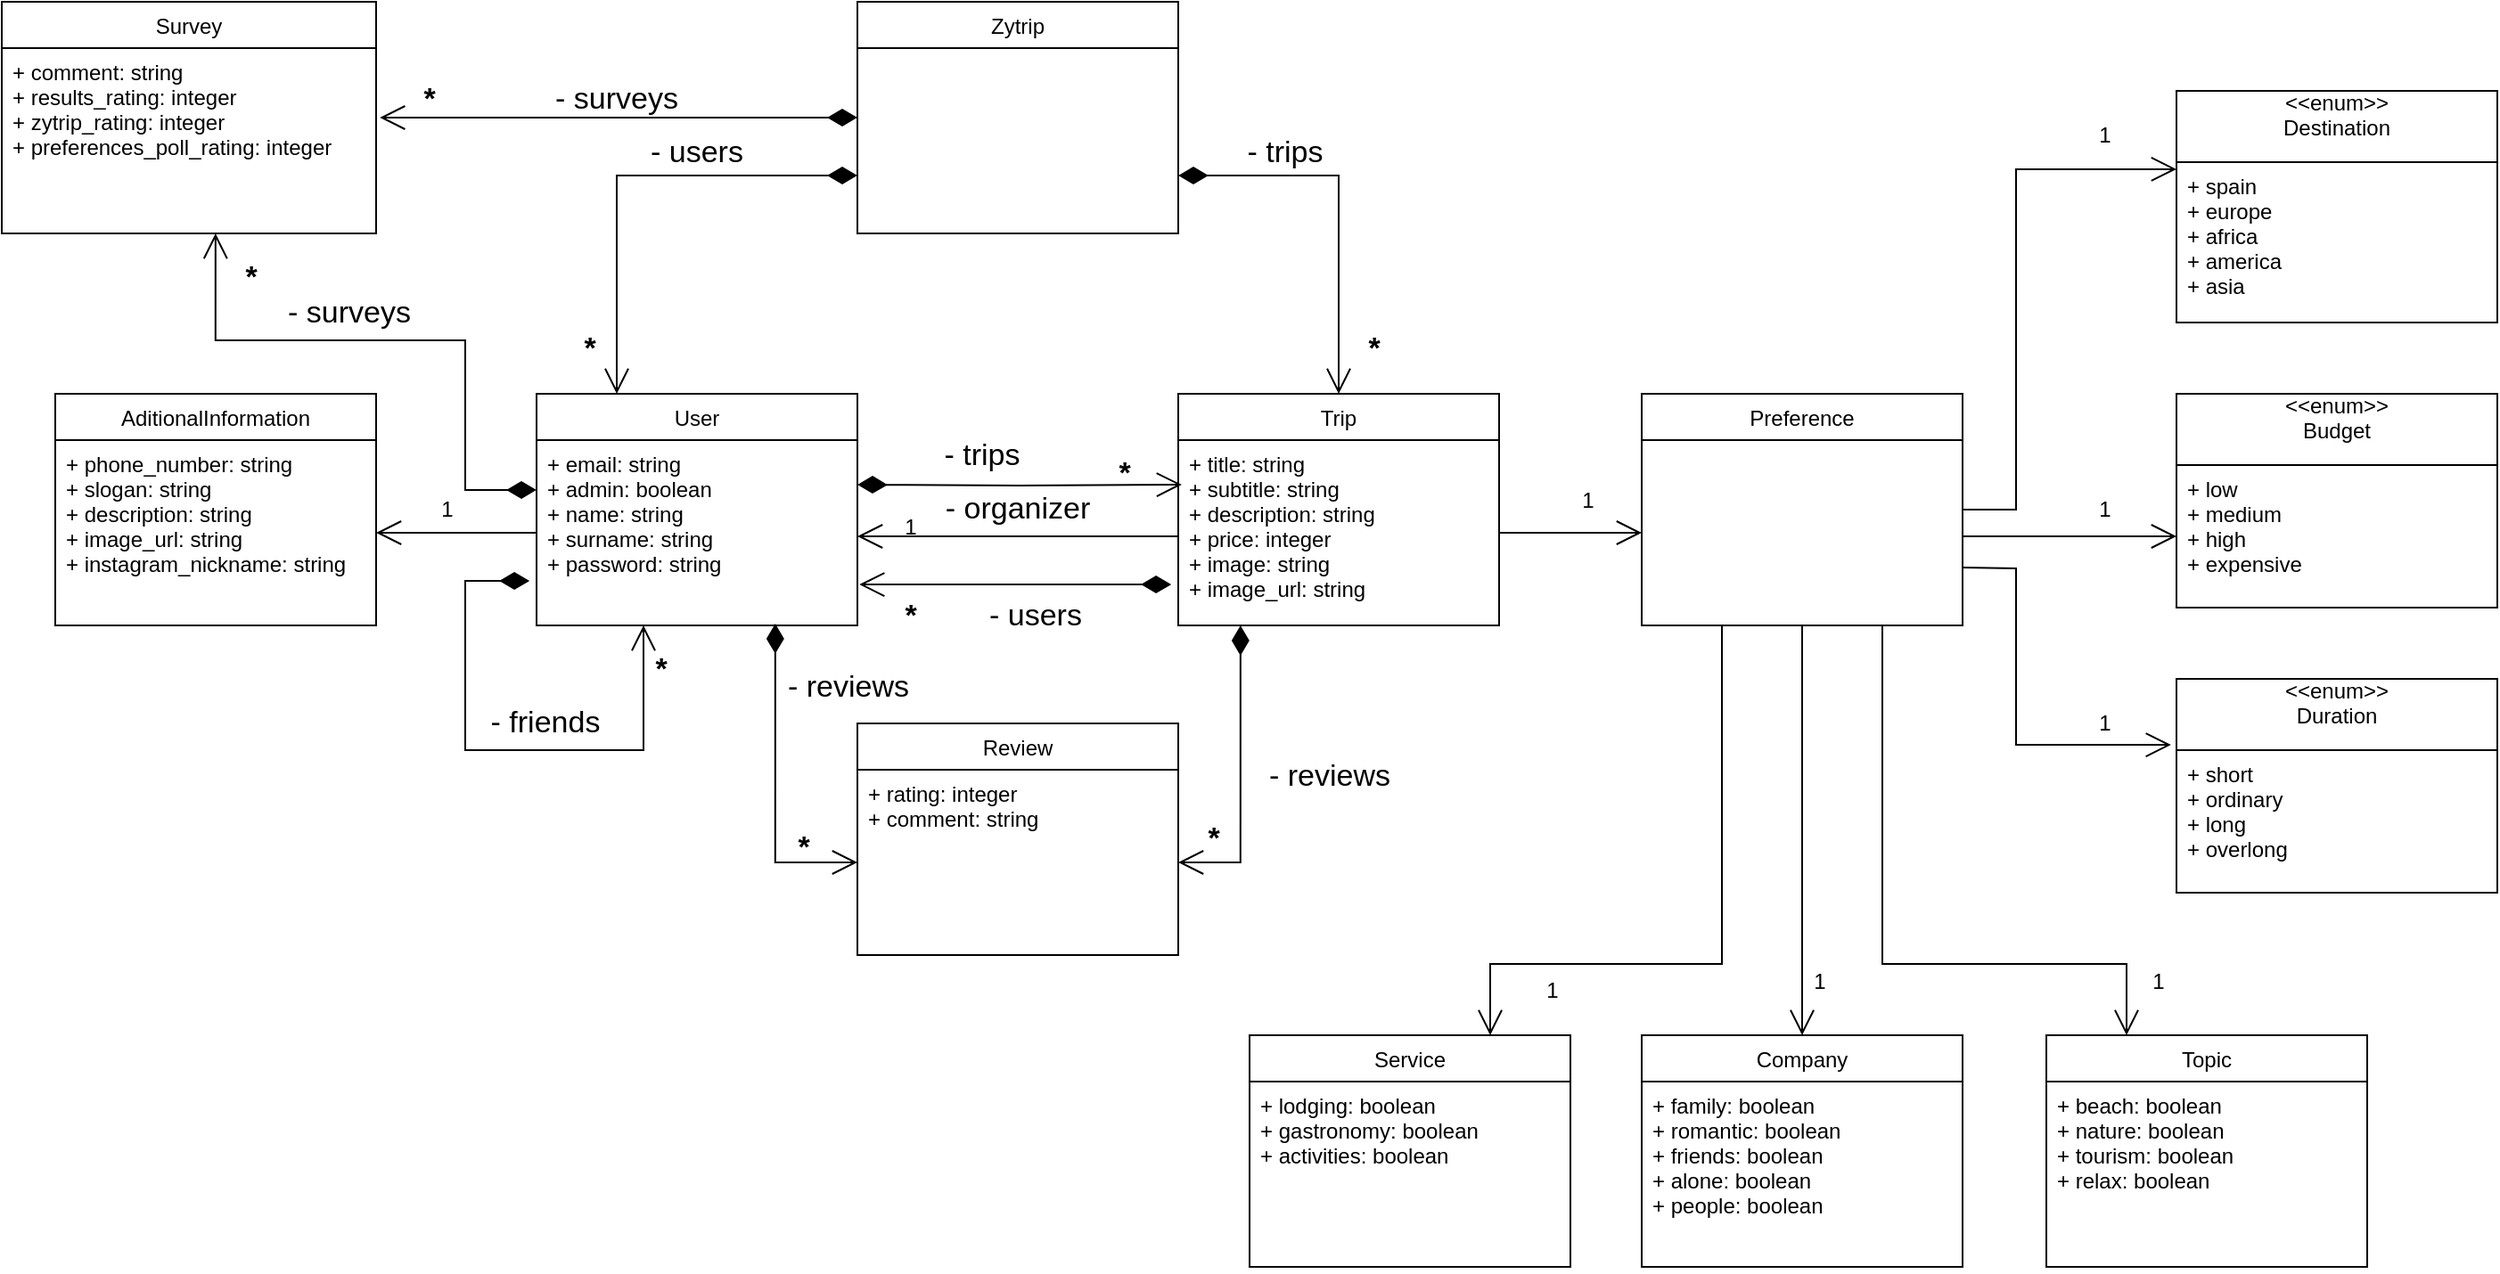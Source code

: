 <mxfile version="20.8.3" type="device"><diagram id="C5RBs43oDa-KdzZeNtuy" name="Page-1"><mxGraphModel dx="2189" dy="795" grid="1" gridSize="10" guides="1" tooltips="1" connect="1" arrows="1" fold="1" page="1" pageScale="1" pageWidth="827" pageHeight="1169" math="0" shadow="0"><root><mxCell id="WIyWlLk6GJQsqaUBKTNV-0"/><mxCell id="WIyWlLk6GJQsqaUBKTNV-1" parent="WIyWlLk6GJQsqaUBKTNV-0"/><mxCell id="a9FR2NOy5jyZZxXYOEUQ-5" value="User" style="swimlane;fontStyle=0;childLayout=stackLayout;horizontal=1;startSize=26;fillColor=none;horizontalStack=0;resizeParent=1;resizeParentMax=0;resizeLast=0;collapsible=1;marginBottom=0;" vertex="1" parent="WIyWlLk6GJQsqaUBKTNV-1"><mxGeometry x="-20" y="240" width="180" height="130" as="geometry"/></mxCell><mxCell id="a9FR2NOy5jyZZxXYOEUQ-6" value="+ email: string&#xA;+ admin: boolean&#xA;+ name: string&#xA;+ surname: string&#xA;+ password: string&#xA;&#xA;&#xA;&#xA;" style="text;strokeColor=none;fillColor=none;align=left;verticalAlign=top;spacingLeft=4;spacingRight=4;overflow=hidden;rotatable=0;points=[[0,0.5],[1,0.5]];portConstraint=eastwest;" vertex="1" parent="a9FR2NOy5jyZZxXYOEUQ-5"><mxGeometry y="26" width="180" height="104" as="geometry"/></mxCell><mxCell id="a9FR2NOy5jyZZxXYOEUQ-92" value="" style="endArrow=open;html=1;endSize=12;startArrow=diamondThin;startSize=14;startFill=1;edgeStyle=orthogonalEdgeStyle;align=left;verticalAlign=bottom;rounded=0;fontSize=17;exitX=-0.022;exitY=0.76;exitDx=0;exitDy=0;exitPerimeter=0;" edge="1" parent="a9FR2NOy5jyZZxXYOEUQ-5" source="a9FR2NOy5jyZZxXYOEUQ-6" target="a9FR2NOy5jyZZxXYOEUQ-6"><mxGeometry x="-0.129" y="-188" relative="1" as="geometry"><mxPoint x="-80" y="200" as="sourcePoint"/><mxPoint x="80" y="200" as="targetPoint"/><Array as="points"><mxPoint x="-40" y="105"/><mxPoint x="-40" y="200"/><mxPoint x="60" y="200"/></Array><mxPoint x="-170" y="-108" as="offset"/></mxGeometry></mxCell><mxCell id="a9FR2NOy5jyZZxXYOEUQ-9" value="Trip" style="swimlane;fontStyle=0;childLayout=stackLayout;horizontal=1;startSize=26;fillColor=none;horizontalStack=0;resizeParent=1;resizeParentMax=0;resizeLast=0;collapsible=1;marginBottom=0;" vertex="1" parent="WIyWlLk6GJQsqaUBKTNV-1"><mxGeometry x="340" y="240" width="180" height="130" as="geometry"/></mxCell><mxCell id="a9FR2NOy5jyZZxXYOEUQ-10" value="+ title: string&#xA;+ subtitle: string&#xA;+ description: string&#xA;+ price: integer&#xA;+ image: string&#xA;+ image_url: string&#xA;&#xA;&#xA;&#xA;" style="text;strokeColor=none;fillColor=none;align=left;verticalAlign=top;spacingLeft=4;spacingRight=4;overflow=hidden;rotatable=0;points=[[0,0.5],[1,0.5]];portConstraint=eastwest;" vertex="1" parent="a9FR2NOy5jyZZxXYOEUQ-9"><mxGeometry y="26" width="180" height="104" as="geometry"/></mxCell><mxCell id="a9FR2NOy5jyZZxXYOEUQ-11" value="AditionalInformation" style="swimlane;fontStyle=0;childLayout=stackLayout;horizontal=1;startSize=26;fillColor=none;horizontalStack=0;resizeParent=1;resizeParentMax=0;resizeLast=0;collapsible=1;marginBottom=0;" vertex="1" parent="WIyWlLk6GJQsqaUBKTNV-1"><mxGeometry x="-290" y="240" width="180" height="130" as="geometry"/></mxCell><mxCell id="a9FR2NOy5jyZZxXYOEUQ-12" value="+ phone_number: string&#xA;+ slogan: string&#xA;+ description: string&#xA;+ image_url: string&#xA;+ instagram_nickname: string&#xA;&#xA;&#xA;&#xA;&#xA;" style="text;strokeColor=none;fillColor=none;align=left;verticalAlign=top;spacingLeft=4;spacingRight=4;overflow=hidden;rotatable=0;points=[[0,0.5],[1,0.5]];portConstraint=eastwest;" vertex="1" parent="a9FR2NOy5jyZZxXYOEUQ-11"><mxGeometry y="26" width="180" height="104" as="geometry"/></mxCell><mxCell id="a9FR2NOy5jyZZxXYOEUQ-13" value="Company" style="swimlane;fontStyle=0;childLayout=stackLayout;horizontal=1;startSize=26;fillColor=none;horizontalStack=0;resizeParent=1;resizeParentMax=0;resizeLast=0;collapsible=1;marginBottom=0;" vertex="1" parent="WIyWlLk6GJQsqaUBKTNV-1"><mxGeometry x="600" y="600" width="180" height="130" as="geometry"/></mxCell><mxCell id="a9FR2NOy5jyZZxXYOEUQ-14" value="+ family: boolean&#xA;+ romantic: boolean&#xA;+ friends: boolean&#xA;+ alone: boolean&#xA;+ people: boolean&#xA;" style="text;strokeColor=none;fillColor=none;align=left;verticalAlign=top;spacingLeft=4;spacingRight=4;overflow=hidden;rotatable=0;points=[[0,0.5],[1,0.5]];portConstraint=eastwest;" vertex="1" parent="a9FR2NOy5jyZZxXYOEUQ-13"><mxGeometry y="26" width="180" height="104" as="geometry"/></mxCell><mxCell id="a9FR2NOy5jyZZxXYOEUQ-15" value="Preference" style="swimlane;fontStyle=0;childLayout=stackLayout;horizontal=1;startSize=26;fillColor=none;horizontalStack=0;resizeParent=1;resizeParentMax=0;resizeLast=0;collapsible=1;marginBottom=0;" vertex="1" parent="WIyWlLk6GJQsqaUBKTNV-1"><mxGeometry x="600" y="240" width="180" height="130" as="geometry"/></mxCell><mxCell id="a9FR2NOy5jyZZxXYOEUQ-20" value="&lt;&lt;enum&gt;&gt;&#xA;Destination&#xA;" style="swimlane;fontStyle=0;childLayout=stackLayout;horizontal=1;startSize=40;fillColor=none;horizontalStack=0;resizeParent=1;resizeParentMax=0;resizeLast=0;collapsible=1;marginBottom=0;" vertex="1" parent="WIyWlLk6GJQsqaUBKTNV-1"><mxGeometry x="900" y="70" width="180" height="130" as="geometry"/></mxCell><mxCell id="a9FR2NOy5jyZZxXYOEUQ-21" value="+ spain&#xA;+ europe&#xA;+ africa&#xA;+ america&#xA;+ asia&#xA;&#xA;" style="text;strokeColor=none;fillColor=none;align=left;verticalAlign=top;spacingLeft=4;spacingRight=4;overflow=hidden;rotatable=0;points=[[0,0.5],[1,0.5]];portConstraint=eastwest;" vertex="1" parent="a9FR2NOy5jyZZxXYOEUQ-20"><mxGeometry y="40" width="180" height="90" as="geometry"/></mxCell><mxCell id="a9FR2NOy5jyZZxXYOEUQ-22" value="&lt;&lt;enum&gt;&gt;&#xA;Budget&#xA;" style="swimlane;fontStyle=0;childLayout=stackLayout;horizontal=1;startSize=40;fillColor=none;horizontalStack=0;resizeParent=1;resizeParentMax=0;resizeLast=0;collapsible=1;marginBottom=0;" vertex="1" parent="WIyWlLk6GJQsqaUBKTNV-1"><mxGeometry x="900" y="240" width="180" height="120" as="geometry"/></mxCell><mxCell id="a9FR2NOy5jyZZxXYOEUQ-23" value="+ low&#xA;+ medium&#xA;+ high&#xA;+ expensive&#xA;&#xA;&#xA;" style="text;strokeColor=none;fillColor=none;align=left;verticalAlign=top;spacingLeft=4;spacingRight=4;overflow=hidden;rotatable=0;points=[[0,0.5],[1,0.5]];portConstraint=eastwest;" vertex="1" parent="a9FR2NOy5jyZZxXYOEUQ-22"><mxGeometry y="40" width="180" height="80" as="geometry"/></mxCell><mxCell id="a9FR2NOy5jyZZxXYOEUQ-24" value="&lt;&lt;enum&gt;&gt;&#xA;Duration&#xA;" style="swimlane;fontStyle=0;childLayout=stackLayout;horizontal=1;startSize=40;fillColor=none;horizontalStack=0;resizeParent=1;resizeParentMax=0;resizeLast=0;collapsible=1;marginBottom=0;" vertex="1" parent="WIyWlLk6GJQsqaUBKTNV-1"><mxGeometry x="900" y="400" width="180" height="120" as="geometry"/></mxCell><mxCell id="a9FR2NOy5jyZZxXYOEUQ-25" value="+ short&#xA;+ ordinary&#xA;+ long&#xA;+ overlong&#xA;" style="text;strokeColor=none;fillColor=none;align=left;verticalAlign=top;spacingLeft=4;spacingRight=4;overflow=hidden;rotatable=0;points=[[0,0.5],[1,0.5]];portConstraint=eastwest;" vertex="1" parent="a9FR2NOy5jyZZxXYOEUQ-24"><mxGeometry y="40" width="180" height="80" as="geometry"/></mxCell><mxCell id="a9FR2NOy5jyZZxXYOEUQ-28" value="" style="endArrow=open;endFill=1;endSize=12;html=1;rounded=0;exitX=1;exitY=0.75;exitDx=0;exitDy=0;entryX=-0.017;entryY=-0.037;entryDx=0;entryDy=0;entryPerimeter=0;" edge="1" parent="WIyWlLk6GJQsqaUBKTNV-1" source="a9FR2NOy5jyZZxXYOEUQ-15" target="a9FR2NOy5jyZZxXYOEUQ-25"><mxGeometry width="160" relative="1" as="geometry"><mxPoint x="330" y="440" as="sourcePoint"/><mxPoint x="490" y="440" as="targetPoint"/><Array as="points"><mxPoint x="810" y="338"/><mxPoint x="810" y="437"/></Array></mxGeometry></mxCell><mxCell id="a9FR2NOy5jyZZxXYOEUQ-30" value="" style="endArrow=open;endFill=1;endSize=12;html=1;rounded=0;entryX=0;entryY=0.044;entryDx=0;entryDy=0;entryPerimeter=0;exitX=1;exitY=0.5;exitDx=0;exitDy=0;" edge="1" parent="WIyWlLk6GJQsqaUBKTNV-1" source="a9FR2NOy5jyZZxXYOEUQ-15" target="a9FR2NOy5jyZZxXYOEUQ-21"><mxGeometry width="160" relative="1" as="geometry"><mxPoint x="780" y="420" as="sourcePoint"/><mxPoint x="490" y="440" as="targetPoint"/><Array as="points"><mxPoint x="810" y="305"/><mxPoint x="810" y="114"/></Array></mxGeometry></mxCell><mxCell id="a9FR2NOy5jyZZxXYOEUQ-32" value="" style="endArrow=open;endFill=1;endSize=12;html=1;rounded=0;entryX=0;entryY=0.5;entryDx=0;entryDy=0;" edge="1" parent="WIyWlLk6GJQsqaUBKTNV-1" target="a9FR2NOy5jyZZxXYOEUQ-23"><mxGeometry width="160" relative="1" as="geometry"><mxPoint x="780" y="320" as="sourcePoint"/><mxPoint x="490" y="440" as="targetPoint"/><Array as="points"/></mxGeometry></mxCell><mxCell id="a9FR2NOy5jyZZxXYOEUQ-33" value="Topic" style="swimlane;fontStyle=0;childLayout=stackLayout;horizontal=1;startSize=26;fillColor=none;horizontalStack=0;resizeParent=1;resizeParentMax=0;resizeLast=0;collapsible=1;marginBottom=0;" vertex="1" parent="WIyWlLk6GJQsqaUBKTNV-1"><mxGeometry x="827" y="600" width="180" height="130" as="geometry"/></mxCell><mxCell id="a9FR2NOy5jyZZxXYOEUQ-34" value="+ beach: boolean&#xA;+ nature: boolean&#xA;+ tourism: boolean&#xA;+ relax: boolean&#xA;" style="text;strokeColor=none;fillColor=none;align=left;verticalAlign=top;spacingLeft=4;spacingRight=4;overflow=hidden;rotatable=0;points=[[0,0.5],[1,0.5]];portConstraint=eastwest;" vertex="1" parent="a9FR2NOy5jyZZxXYOEUQ-33"><mxGeometry y="26" width="180" height="104" as="geometry"/></mxCell><mxCell id="a9FR2NOy5jyZZxXYOEUQ-35" value="Service" style="swimlane;fontStyle=0;childLayout=stackLayout;horizontal=1;startSize=26;fillColor=none;horizontalStack=0;resizeParent=1;resizeParentMax=0;resizeLast=0;collapsible=1;marginBottom=0;" vertex="1" parent="WIyWlLk6GJQsqaUBKTNV-1"><mxGeometry x="380" y="600" width="180" height="130" as="geometry"/></mxCell><mxCell id="a9FR2NOy5jyZZxXYOEUQ-36" value="+ lodging: boolean&#xA;+ gastronomy: boolean&#xA;+ activities: boolean&#xA;" style="text;strokeColor=none;fillColor=none;align=left;verticalAlign=top;spacingLeft=4;spacingRight=4;overflow=hidden;rotatable=0;points=[[0,0.5],[1,0.5]];portConstraint=eastwest;" vertex="1" parent="a9FR2NOy5jyZZxXYOEUQ-35"><mxGeometry y="26" width="180" height="104" as="geometry"/></mxCell><mxCell id="a9FR2NOy5jyZZxXYOEUQ-37" value="" style="endArrow=open;endFill=1;endSize=12;html=1;rounded=0;exitX=0.5;exitY=1;exitDx=0;exitDy=0;" edge="1" parent="WIyWlLk6GJQsqaUBKTNV-1" source="a9FR2NOy5jyZZxXYOEUQ-15" target="a9FR2NOy5jyZZxXYOEUQ-13"><mxGeometry width="160" relative="1" as="geometry"><mxPoint x="580" y="440" as="sourcePoint"/><mxPoint x="490" y="440" as="targetPoint"/></mxGeometry></mxCell><mxCell id="a9FR2NOy5jyZZxXYOEUQ-38" value="" style="endArrow=open;endFill=1;endSize=12;html=1;rounded=0;exitX=0.25;exitY=1;exitDx=0;exitDy=0;entryX=0.75;entryY=0;entryDx=0;entryDy=0;" edge="1" parent="WIyWlLk6GJQsqaUBKTNV-1" source="a9FR2NOy5jyZZxXYOEUQ-15" target="a9FR2NOy5jyZZxXYOEUQ-35"><mxGeometry width="160" relative="1" as="geometry"><mxPoint x="330" y="440" as="sourcePoint"/><mxPoint x="490" y="440" as="targetPoint"/><Array as="points"><mxPoint x="645" y="560"/><mxPoint x="515" y="560"/></Array></mxGeometry></mxCell><mxCell id="a9FR2NOy5jyZZxXYOEUQ-39" value="" style="endArrow=open;endFill=1;endSize=12;html=1;rounded=0;exitX=0.75;exitY=1;exitDx=0;exitDy=0;entryX=0.25;entryY=0;entryDx=0;entryDy=0;" edge="1" parent="WIyWlLk6GJQsqaUBKTNV-1" source="a9FR2NOy5jyZZxXYOEUQ-15" target="a9FR2NOy5jyZZxXYOEUQ-33"><mxGeometry width="160" relative="1" as="geometry"><mxPoint x="330" y="440" as="sourcePoint"/><mxPoint x="490" y="440" as="targetPoint"/><Array as="points"><mxPoint x="735" y="560"/><mxPoint x="872" y="560"/></Array></mxGeometry></mxCell><mxCell id="a9FR2NOy5jyZZxXYOEUQ-41" value="1" style="text;html=1;strokeColor=none;fillColor=none;align=center;verticalAlign=middle;whiteSpace=wrap;rounded=0;" vertex="1" parent="WIyWlLk6GJQsqaUBKTNV-1"><mxGeometry x="520" y="560" width="60" height="30" as="geometry"/></mxCell><mxCell id="a9FR2NOy5jyZZxXYOEUQ-43" value="1" style="text;html=1;strokeColor=none;fillColor=none;align=center;verticalAlign=middle;whiteSpace=wrap;rounded=0;" vertex="1" parent="WIyWlLk6GJQsqaUBKTNV-1"><mxGeometry x="670" y="555" width="60" height="30" as="geometry"/></mxCell><mxCell id="a9FR2NOy5jyZZxXYOEUQ-44" value="1" style="text;html=1;strokeColor=none;fillColor=none;align=center;verticalAlign=middle;whiteSpace=wrap;rounded=0;" vertex="1" parent="WIyWlLk6GJQsqaUBKTNV-1"><mxGeometry x="860" y="555" width="60" height="30" as="geometry"/></mxCell><mxCell id="a9FR2NOy5jyZZxXYOEUQ-46" value="1" style="text;html=1;strokeColor=none;fillColor=none;align=center;verticalAlign=middle;whiteSpace=wrap;rounded=0;" vertex="1" parent="WIyWlLk6GJQsqaUBKTNV-1"><mxGeometry x="830" y="410" width="60" height="30" as="geometry"/></mxCell><mxCell id="a9FR2NOy5jyZZxXYOEUQ-47" value="1" style="text;html=1;strokeColor=none;fillColor=none;align=center;verticalAlign=middle;whiteSpace=wrap;rounded=0;" vertex="1" parent="WIyWlLk6GJQsqaUBKTNV-1"><mxGeometry x="830" y="290" width="60" height="30" as="geometry"/></mxCell><mxCell id="a9FR2NOy5jyZZxXYOEUQ-48" value="1" style="text;html=1;strokeColor=none;fillColor=none;align=center;verticalAlign=middle;whiteSpace=wrap;rounded=0;" vertex="1" parent="WIyWlLk6GJQsqaUBKTNV-1"><mxGeometry x="830" y="80" width="60" height="30" as="geometry"/></mxCell><mxCell id="a9FR2NOy5jyZZxXYOEUQ-51" value="" style="endArrow=open;endFill=1;endSize=12;html=1;rounded=0;exitX=1;exitY=0.5;exitDx=0;exitDy=0;" edge="1" parent="WIyWlLk6GJQsqaUBKTNV-1" source="a9FR2NOy5jyZZxXYOEUQ-10"><mxGeometry width="160" relative="1" as="geometry"><mxPoint x="330" y="440" as="sourcePoint"/><mxPoint x="600" y="318" as="targetPoint"/></mxGeometry></mxCell><mxCell id="a9FR2NOy5jyZZxXYOEUQ-52" value="1" style="text;html=1;strokeColor=none;fillColor=none;align=center;verticalAlign=middle;whiteSpace=wrap;rounded=0;" vertex="1" parent="WIyWlLk6GJQsqaUBKTNV-1"><mxGeometry x="540" y="285" width="60" height="30" as="geometry"/></mxCell><mxCell id="a9FR2NOy5jyZZxXYOEUQ-54" value="" style="endArrow=open;endFill=1;endSize=12;html=1;rounded=0;exitX=0;exitY=0.5;exitDx=0;exitDy=0;entryX=1;entryY=0.5;entryDx=0;entryDy=0;" edge="1" parent="WIyWlLk6GJQsqaUBKTNV-1" source="a9FR2NOy5jyZZxXYOEUQ-6" target="a9FR2NOy5jyZZxXYOEUQ-12"><mxGeometry width="160" relative="1" as="geometry"><mxPoint x="-50" y="470" as="sourcePoint"/><mxPoint x="110" y="470" as="targetPoint"/></mxGeometry></mxCell><mxCell id="a9FR2NOy5jyZZxXYOEUQ-55" value="1" style="text;html=1;strokeColor=none;fillColor=none;align=center;verticalAlign=middle;whiteSpace=wrap;rounded=0;" vertex="1" parent="WIyWlLk6GJQsqaUBKTNV-1"><mxGeometry x="-100" y="290" width="60" height="30" as="geometry"/></mxCell><mxCell id="a9FR2NOy5jyZZxXYOEUQ-56" value="Zytrip" style="swimlane;fontStyle=0;childLayout=stackLayout;horizontal=1;startSize=26;fillColor=none;horizontalStack=0;resizeParent=1;resizeParentMax=0;resizeLast=0;collapsible=1;marginBottom=0;" vertex="1" parent="WIyWlLk6GJQsqaUBKTNV-1"><mxGeometry x="160" y="20" width="180" height="130" as="geometry"/></mxCell><mxCell id="a9FR2NOy5jyZZxXYOEUQ-60" value="" style="endArrow=open;html=1;endSize=12;startArrow=diamondThin;startSize=14;startFill=1;edgeStyle=orthogonalEdgeStyle;align=left;verticalAlign=bottom;rounded=0;exitX=1;exitY=0.75;exitDx=0;exitDy=0;entryX=0.5;entryY=0;entryDx=0;entryDy=0;" edge="1" parent="WIyWlLk6GJQsqaUBKTNV-1" source="a9FR2NOy5jyZZxXYOEUQ-56" target="a9FR2NOy5jyZZxXYOEUQ-9"><mxGeometry x="-0.153" y="52" relative="1" as="geometry"><mxPoint x="330" y="350" as="sourcePoint"/><mxPoint x="490" y="350" as="targetPoint"/><mxPoint x="-32" y="-47" as="offset"/></mxGeometry></mxCell><mxCell id="a9FR2NOy5jyZZxXYOEUQ-61" value="" style="endArrow=open;html=1;endSize=12;startArrow=diamondThin;startSize=14;startFill=1;edgeStyle=orthogonalEdgeStyle;align=left;verticalAlign=bottom;rounded=0;exitX=0;exitY=0.75;exitDx=0;exitDy=0;entryX=0.25;entryY=0;entryDx=0;entryDy=0;" edge="1" parent="WIyWlLk6GJQsqaUBKTNV-1" source="a9FR2NOy5jyZZxXYOEUQ-56" target="a9FR2NOy5jyZZxXYOEUQ-5"><mxGeometry x="-1" y="128" relative="1" as="geometry"><mxPoint x="10" y="100" as="sourcePoint"/><mxPoint x="70" y="222.5" as="targetPoint"/><mxPoint x="60" y="-15" as="offset"/></mxGeometry></mxCell><mxCell id="a9FR2NOy5jyZZxXYOEUQ-62" value="Review" style="swimlane;fontStyle=0;childLayout=stackLayout;horizontal=1;startSize=26;fillColor=none;horizontalStack=0;resizeParent=1;resizeParentMax=0;resizeLast=0;collapsible=1;marginBottom=0;" vertex="1" parent="WIyWlLk6GJQsqaUBKTNV-1"><mxGeometry x="160" y="425" width="180" height="130" as="geometry"/></mxCell><mxCell id="a9FR2NOy5jyZZxXYOEUQ-63" value="+ rating: integer&#xA;+ comment: string&#xA;" style="text;strokeColor=none;fillColor=none;align=left;verticalAlign=top;spacingLeft=4;spacingRight=4;overflow=hidden;rotatable=0;points=[[0,0.5],[1,0.5]];portConstraint=eastwest;" vertex="1" parent="a9FR2NOy5jyZZxXYOEUQ-62"><mxGeometry y="26" width="180" height="104" as="geometry"/></mxCell><mxCell id="a9FR2NOy5jyZZxXYOEUQ-64" value="" style="endArrow=open;html=1;endSize=12;startArrow=diamondThin;startSize=14;startFill=1;edgeStyle=orthogonalEdgeStyle;align=left;verticalAlign=bottom;rounded=0;exitX=0.744;exitY=0.99;exitDx=0;exitDy=0;exitPerimeter=0;" edge="1" parent="WIyWlLk6GJQsqaUBKTNV-1" source="a9FR2NOy5jyZZxXYOEUQ-6" target="a9FR2NOy5jyZZxXYOEUQ-63"><mxGeometry x="-1" y="3" relative="1" as="geometry"><mxPoint x="170" y="127.5" as="sourcePoint"/><mxPoint x="35" y="250" as="targetPoint"/></mxGeometry></mxCell><mxCell id="a9FR2NOy5jyZZxXYOEUQ-69" value="" style="endArrow=open;html=1;endSize=12;startArrow=diamondThin;startSize=14;startFill=1;edgeStyle=orthogonalEdgeStyle;align=left;verticalAlign=bottom;rounded=0;exitX=0.194;exitY=1;exitDx=0;exitDy=0;exitPerimeter=0;entryX=1;entryY=0.5;entryDx=0;entryDy=0;" edge="1" parent="WIyWlLk6GJQsqaUBKTNV-1" source="a9FR2NOy5jyZZxXYOEUQ-10" target="a9FR2NOy5jyZZxXYOEUQ-63"><mxGeometry x="-1" y="357" relative="1" as="geometry"><mxPoint x="330" y="350" as="sourcePoint"/><mxPoint x="490" y="350" as="targetPoint"/><mxPoint x="-112" y="-260" as="offset"/></mxGeometry></mxCell><mxCell id="a9FR2NOy5jyZZxXYOEUQ-70" value="" style="endArrow=open;html=1;endSize=12;startArrow=diamondThin;startSize=14;startFill=1;edgeStyle=orthogonalEdgeStyle;align=left;verticalAlign=bottom;rounded=0;entryX=0.011;entryY=0.24;entryDx=0;entryDy=0;entryPerimeter=0;" edge="1" parent="WIyWlLk6GJQsqaUBKTNV-1" target="a9FR2NOy5jyZZxXYOEUQ-10"><mxGeometry x="0.099" y="71" relative="1" as="geometry"><mxPoint x="160" y="291" as="sourcePoint"/><mxPoint x="490" y="350" as="targetPoint"/><mxPoint as="offset"/></mxGeometry></mxCell><mxCell id="a9FR2NOy5jyZZxXYOEUQ-71" value="" style="endArrow=open;html=1;endSize=12;startArrow=diamondThin;startSize=14;startFill=1;edgeStyle=orthogonalEdgeStyle;align=left;verticalAlign=bottom;rounded=0;entryX=1.006;entryY=0.779;entryDx=0;entryDy=0;entryPerimeter=0;exitX=-0.022;exitY=0.779;exitDx=0;exitDy=0;exitPerimeter=0;" edge="1" parent="WIyWlLk6GJQsqaUBKTNV-1" source="a9FR2NOy5jyZZxXYOEUQ-10" target="a9FR2NOy5jyZZxXYOEUQ-6"><mxGeometry x="-1" y="-342" relative="1" as="geometry"><mxPoint x="330" y="350" as="sourcePoint"/><mxPoint x="490" y="350" as="targetPoint"/><mxPoint x="264" y="125" as="offset"/></mxGeometry></mxCell><mxCell id="a9FR2NOy5jyZZxXYOEUQ-72" value="*" style="text;html=1;strokeColor=none;fillColor=none;align=center;verticalAlign=middle;whiteSpace=wrap;rounded=0;fontStyle=1;fontSize=17;" vertex="1" parent="WIyWlLk6GJQsqaUBKTNV-1"><mxGeometry x="330" y="475" width="60" height="30" as="geometry"/></mxCell><mxCell id="a9FR2NOy5jyZZxXYOEUQ-74" value="*" style="text;html=1;strokeColor=none;fillColor=none;align=center;verticalAlign=middle;whiteSpace=wrap;rounded=0;fontStyle=1;fontSize=17;" vertex="1" parent="WIyWlLk6GJQsqaUBKTNV-1"><mxGeometry x="100" y="480" width="60" height="30" as="geometry"/></mxCell><mxCell id="a9FR2NOy5jyZZxXYOEUQ-75" value="*" style="text;html=1;strokeColor=none;fillColor=none;align=center;verticalAlign=middle;whiteSpace=wrap;rounded=0;fontStyle=1;fontSize=17;" vertex="1" parent="WIyWlLk6GJQsqaUBKTNV-1"><mxGeometry x="160" y="350" width="60" height="30" as="geometry"/></mxCell><mxCell id="a9FR2NOy5jyZZxXYOEUQ-76" value="*" style="text;html=1;strokeColor=none;fillColor=none;align=center;verticalAlign=middle;whiteSpace=wrap;rounded=0;fontStyle=1;fontSize=17;" vertex="1" parent="WIyWlLk6GJQsqaUBKTNV-1"><mxGeometry x="280" y="270" width="60" height="30" as="geometry"/></mxCell><mxCell id="a9FR2NOy5jyZZxXYOEUQ-78" value="*" style="text;html=1;strokeColor=none;fillColor=none;align=center;verticalAlign=middle;whiteSpace=wrap;rounded=0;fontStyle=1;fontSize=17;" vertex="1" parent="WIyWlLk6GJQsqaUBKTNV-1"><mxGeometry x="420" y="200" width="60" height="30" as="geometry"/></mxCell><mxCell id="a9FR2NOy5jyZZxXYOEUQ-79" value="*" style="text;html=1;strokeColor=none;fillColor=none;align=center;verticalAlign=middle;whiteSpace=wrap;rounded=0;fontStyle=1;fontSize=17;" vertex="1" parent="WIyWlLk6GJQsqaUBKTNV-1"><mxGeometry x="-20" y="200" width="60" height="30" as="geometry"/></mxCell><mxCell id="a9FR2NOy5jyZZxXYOEUQ-80" value="Survey" style="swimlane;fontStyle=0;childLayout=stackLayout;horizontal=1;startSize=26;fillColor=none;horizontalStack=0;resizeParent=1;resizeParentMax=0;resizeLast=0;collapsible=1;marginBottom=0;" vertex="1" parent="WIyWlLk6GJQsqaUBKTNV-1"><mxGeometry x="-320" y="20" width="210" height="130" as="geometry"/></mxCell><mxCell id="a9FR2NOy5jyZZxXYOEUQ-81" value="+ comment: string&#xA;+ results_rating: integer&#xA;+ zytrip_rating: integer&#xA;+ preferences_poll_rating: integer&#xA;" style="text;strokeColor=none;fillColor=none;align=left;verticalAlign=top;spacingLeft=4;spacingRight=4;overflow=hidden;rotatable=0;points=[[0,0.5],[1,0.5]];portConstraint=eastwest;" vertex="1" parent="a9FR2NOy5jyZZxXYOEUQ-80"><mxGeometry y="26" width="210" height="104" as="geometry"/></mxCell><mxCell id="a9FR2NOy5jyZZxXYOEUQ-84" value="" style="endArrow=open;html=1;endSize=12;startArrow=diamondThin;startSize=14;startFill=1;edgeStyle=orthogonalEdgeStyle;align=left;verticalAlign=bottom;rounded=0;fontSize=17;exitX=0;exitY=0.5;exitDx=0;exitDy=0;entryX=1.01;entryY=0.375;entryDx=0;entryDy=0;entryPerimeter=0;" edge="1" parent="WIyWlLk6GJQsqaUBKTNV-1" source="a9FR2NOy5jyZZxXYOEUQ-56" target="a9FR2NOy5jyZZxXYOEUQ-81"><mxGeometry x="0.941" y="95" relative="1" as="geometry"><mxPoint x="-70" y="60" as="sourcePoint"/><mxPoint x="90" y="60" as="targetPoint"/><mxPoint as="offset"/></mxGeometry></mxCell><mxCell id="a9FR2NOy5jyZZxXYOEUQ-86" value="*" style="text;html=1;strokeColor=none;fillColor=none;align=center;verticalAlign=middle;whiteSpace=wrap;rounded=0;fontStyle=1;fontSize=17;" vertex="1" parent="WIyWlLk6GJQsqaUBKTNV-1"><mxGeometry x="-110" y="60" width="60" height="30" as="geometry"/></mxCell><mxCell id="a9FR2NOy5jyZZxXYOEUQ-87" value="" style="endArrow=open;html=1;endSize=12;startArrow=diamondThin;startSize=14;startFill=1;edgeStyle=orthogonalEdgeStyle;align=left;verticalAlign=bottom;rounded=0;fontSize=17;exitX=0;exitY=0.269;exitDx=0;exitDy=0;exitPerimeter=0;entryX=0.571;entryY=1;entryDx=0;entryDy=0;entryPerimeter=0;" edge="1" parent="WIyWlLk6GJQsqaUBKTNV-1" source="a9FR2NOy5jyZZxXYOEUQ-6" target="a9FR2NOy5jyZZxXYOEUQ-81"><mxGeometry x="-0.753" y="233" relative="1" as="geometry"><mxPoint x="-30" y="280" as="sourcePoint"/><mxPoint x="-200" y="160" as="targetPoint"/><Array as="points"><mxPoint x="-60" y="294"/><mxPoint x="-60" y="210"/><mxPoint x="-200" y="210"/></Array><mxPoint x="93" y="186" as="offset"/></mxGeometry></mxCell><mxCell id="a9FR2NOy5jyZZxXYOEUQ-88" value="*" style="text;html=1;strokeColor=none;fillColor=none;align=center;verticalAlign=middle;whiteSpace=wrap;rounded=0;fontStyle=1;fontSize=17;" vertex="1" parent="WIyWlLk6GJQsqaUBKTNV-1"><mxGeometry x="-210" y="160" width="60" height="30" as="geometry"/></mxCell><mxCell id="a9FR2NOy5jyZZxXYOEUQ-89" value="" style="endArrow=open;endFill=1;endSize=12;html=1;rounded=0;fontSize=17;" edge="1" parent="WIyWlLk6GJQsqaUBKTNV-1"><mxGeometry width="160" relative="1" as="geometry"><mxPoint x="340" y="320" as="sourcePoint"/><mxPoint x="160" y="320" as="targetPoint"/></mxGeometry></mxCell><mxCell id="a9FR2NOy5jyZZxXYOEUQ-91" value="1" style="text;html=1;strokeColor=none;fillColor=none;align=center;verticalAlign=middle;whiteSpace=wrap;rounded=0;" vertex="1" parent="WIyWlLk6GJQsqaUBKTNV-1"><mxGeometry x="160" y="300" width="60" height="30" as="geometry"/></mxCell><mxCell id="a9FR2NOy5jyZZxXYOEUQ-96" value="*" style="text;html=1;strokeColor=none;fillColor=none;align=center;verticalAlign=middle;whiteSpace=wrap;rounded=0;fontStyle=1;fontSize=17;" vertex="1" parent="WIyWlLk6GJQsqaUBKTNV-1"><mxGeometry x="20" y="380" width="60" height="30" as="geometry"/></mxCell><mxCell id="a9FR2NOy5jyZZxXYOEUQ-98" value="- surveys" style="text;html=1;strokeColor=none;fillColor=none;align=center;verticalAlign=middle;whiteSpace=wrap;rounded=0;fontSize=17;" vertex="1" parent="WIyWlLk6GJQsqaUBKTNV-1"><mxGeometry x="-20" y="60" width="90" height="30" as="geometry"/></mxCell><mxCell id="a9FR2NOy5jyZZxXYOEUQ-99" value="- surveys" style="text;html=1;strokeColor=none;fillColor=none;align=center;verticalAlign=middle;whiteSpace=wrap;rounded=0;fontSize=17;" vertex="1" parent="WIyWlLk6GJQsqaUBKTNV-1"><mxGeometry x="-170" y="180" width="90" height="30" as="geometry"/></mxCell><mxCell id="a9FR2NOy5jyZZxXYOEUQ-100" value="- trips" style="text;html=1;strokeColor=none;fillColor=none;align=center;verticalAlign=middle;whiteSpace=wrap;rounded=0;fontSize=17;" vertex="1" parent="WIyWlLk6GJQsqaUBKTNV-1"><mxGeometry x="370" y="90" width="60" height="30" as="geometry"/></mxCell><mxCell id="a9FR2NOy5jyZZxXYOEUQ-101" value="- users" style="text;html=1;strokeColor=none;fillColor=none;align=center;verticalAlign=middle;whiteSpace=wrap;rounded=0;fontSize=17;" vertex="1" parent="WIyWlLk6GJQsqaUBKTNV-1"><mxGeometry x="25" y="90" width="90" height="30" as="geometry"/></mxCell><mxCell id="a9FR2NOy5jyZZxXYOEUQ-102" value="- friends" style="text;html=1;strokeColor=none;fillColor=none;align=center;verticalAlign=middle;whiteSpace=wrap;rounded=0;fontSize=17;" vertex="1" parent="WIyWlLk6GJQsqaUBKTNV-1"><mxGeometry x="-60" y="410" width="90" height="30" as="geometry"/></mxCell><mxCell id="a9FR2NOy5jyZZxXYOEUQ-103" value="- trips" style="text;html=1;strokeColor=none;fillColor=none;align=center;verticalAlign=middle;whiteSpace=wrap;rounded=0;fontSize=17;" vertex="1" parent="WIyWlLk6GJQsqaUBKTNV-1"><mxGeometry x="200" y="260" width="60" height="30" as="geometry"/></mxCell><mxCell id="a9FR2NOy5jyZZxXYOEUQ-104" value="- users" style="text;html=1;strokeColor=none;fillColor=none;align=center;verticalAlign=middle;whiteSpace=wrap;rounded=0;fontSize=17;" vertex="1" parent="WIyWlLk6GJQsqaUBKTNV-1"><mxGeometry x="230" y="350" width="60" height="30" as="geometry"/></mxCell><mxCell id="a9FR2NOy5jyZZxXYOEUQ-105" value="- organizer" style="text;html=1;strokeColor=none;fillColor=none;align=center;verticalAlign=middle;whiteSpace=wrap;rounded=0;fontSize=17;" vertex="1" parent="WIyWlLk6GJQsqaUBKTNV-1"><mxGeometry x="200" y="290" width="100" height="30" as="geometry"/></mxCell><mxCell id="a9FR2NOy5jyZZxXYOEUQ-108" value="- reviews" style="text;html=1;strokeColor=none;fillColor=none;align=center;verticalAlign=middle;whiteSpace=wrap;rounded=0;fontSize=17;" vertex="1" parent="WIyWlLk6GJQsqaUBKTNV-1"><mxGeometry x="380" y="440" width="90" height="30" as="geometry"/></mxCell><mxCell id="a9FR2NOy5jyZZxXYOEUQ-109" value="- reviews" style="text;html=1;strokeColor=none;fillColor=none;align=center;verticalAlign=middle;whiteSpace=wrap;rounded=0;fontSize=17;" vertex="1" parent="WIyWlLk6GJQsqaUBKTNV-1"><mxGeometry x="110" y="390" width="90" height="30" as="geometry"/></mxCell></root></mxGraphModel></diagram></mxfile>
